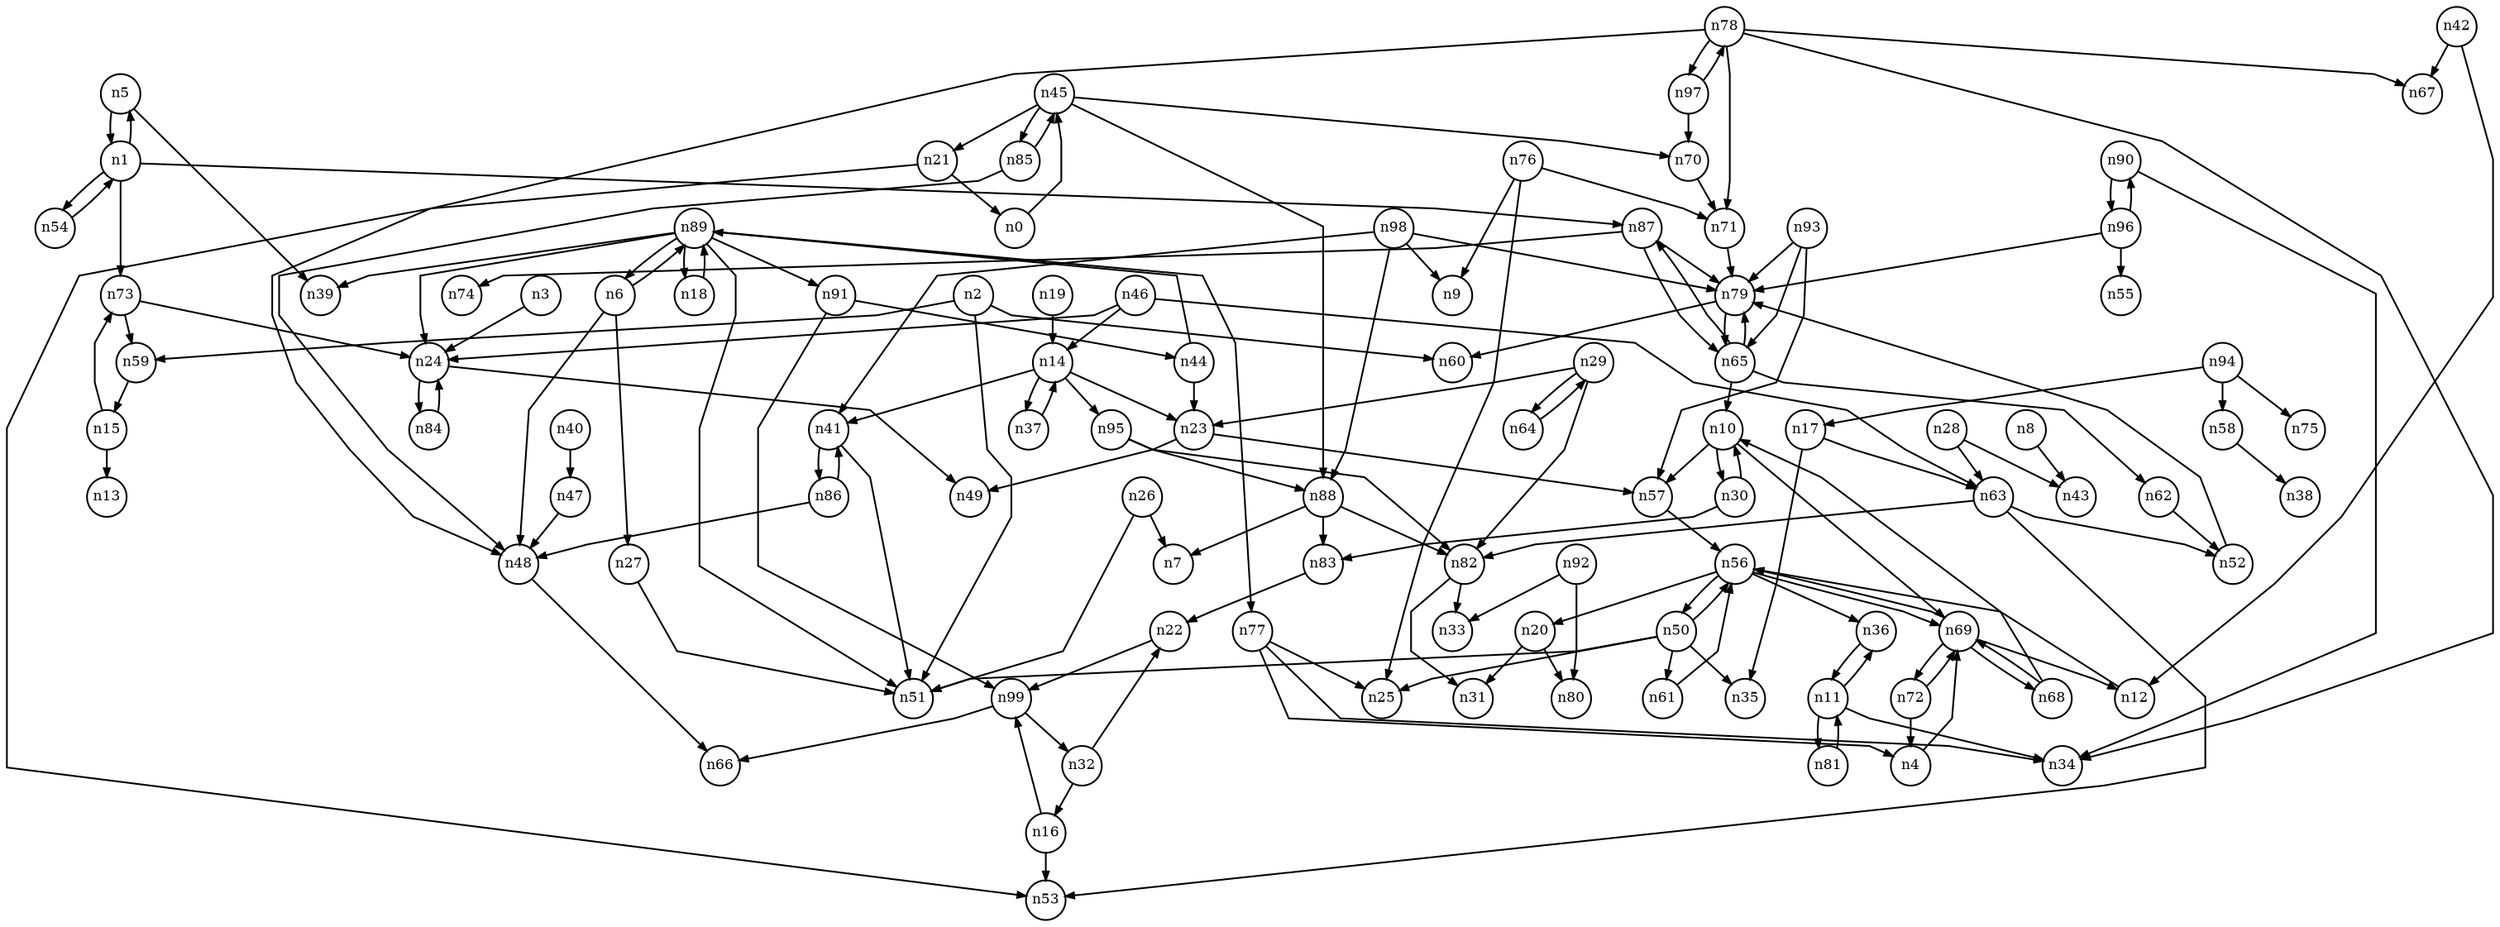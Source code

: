 digraph G{
splines=polyline;
ranksep=0.22;
nodesep=0.22;
nodesize=0.32;
fontsize=8
edge [arrowsize=0.5]
node [fontsize=8 shape=circle width=0.32 fixedsize=shape];

n5 -> n39
n5 -> n1
n1 -> n5
n1 -> n54
n1 -> n73
n1 -> n87
n54 -> n1
n73 -> n24
n73 -> n59
n87 -> n74
n87 -> n79
n87 -> n65
n2 -> n51
n2 -> n59
n2 -> n60
n59 -> n15
n24 -> n49
n24 -> n84
n3 -> n24
n27 -> n51
n6 -> n27
n6 -> n48
n6 -> n89
n48 -> n66
n8 -> n43
n30 -> n83
n30 -> n10
n10 -> n30
n10 -> n57
n10 -> n69
n57 -> n56
n11 -> n34
n11 -> n36
n11 -> n81
n36 -> n11
n81 -> n11
n23 -> n49
n23 -> n57
n14 -> n23
n14 -> n37
n14 -> n41
n14 -> n95
n37 -> n14
n41 -> n51
n41 -> n86
n95 -> n82
n95 -> n88
n15 -> n13
n15 -> n73
n16 -> n53
n16 -> n99
n99 -> n32
n99 -> n66
n17 -> n35
n17 -> n63
n63 -> n52
n63 -> n53
n63 -> n82
n19 -> n14
n20 -> n31
n20 -> n80
n0 -> n45
n21 -> n0
n21 -> n53
n26 -> n7
n26 -> n51
n28 -> n43
n28 -> n63
n29 -> n23
n29 -> n64
n29 -> n82
n64 -> n29
n82 -> n31
n82 -> n33
n83 -> n22
n22 -> n99
n32 -> n22
n32 -> n16
n47 -> n48
n40 -> n47
n12 -> n56
n42 -> n12
n42 -> n67
n44 -> n23
n44 -> n89
n89 -> n6
n89 -> n18
n89 -> n24
n89 -> n39
n89 -> n51
n89 -> n77
n89 -> n91
n45 -> n21
n45 -> n70
n45 -> n85
n45 -> n88
n70 -> n71
n85 -> n48
n85 -> n45
n88 -> n7
n88 -> n82
n88 -> n83
n46 -> n14
n46 -> n24
n46 -> n63
n50 -> n25
n50 -> n35
n50 -> n51
n50 -> n61
n50 -> n56
n61 -> n56
n79 -> n60
n79 -> n65
n52 -> n79
n56 -> n20
n56 -> n36
n56 -> n50
n56 -> n69
n69 -> n12
n69 -> n68
n69 -> n72
n69 -> n56
n58 -> n38
n62 -> n52
n65 -> n10
n65 -> n62
n65 -> n79
n65 -> n87
n68 -> n10
n68 -> n69
n72 -> n4
n72 -> n69
n71 -> n79
n4 -> n69
n76 -> n9
n76 -> n25
n76 -> n71
n77 -> n4
n77 -> n25
n77 -> n34
n78 -> n34
n78 -> n48
n78 -> n67
n78 -> n71
n78 -> n97
n84 -> n24
n86 -> n41
n86 -> n48
n18 -> n89
n91 -> n99
n91 -> n44
n90 -> n34
n90 -> n96
n96 -> n55
n96 -> n79
n96 -> n90
n92 -> n33
n92 -> n80
n93 -> n57
n93 -> n65
n93 -> n79
n94 -> n17
n94 -> n58
n94 -> n75
n97 -> n70
n97 -> n78
n98 -> n9
n98 -> n41
n98 -> n79
n98 -> n88
}
